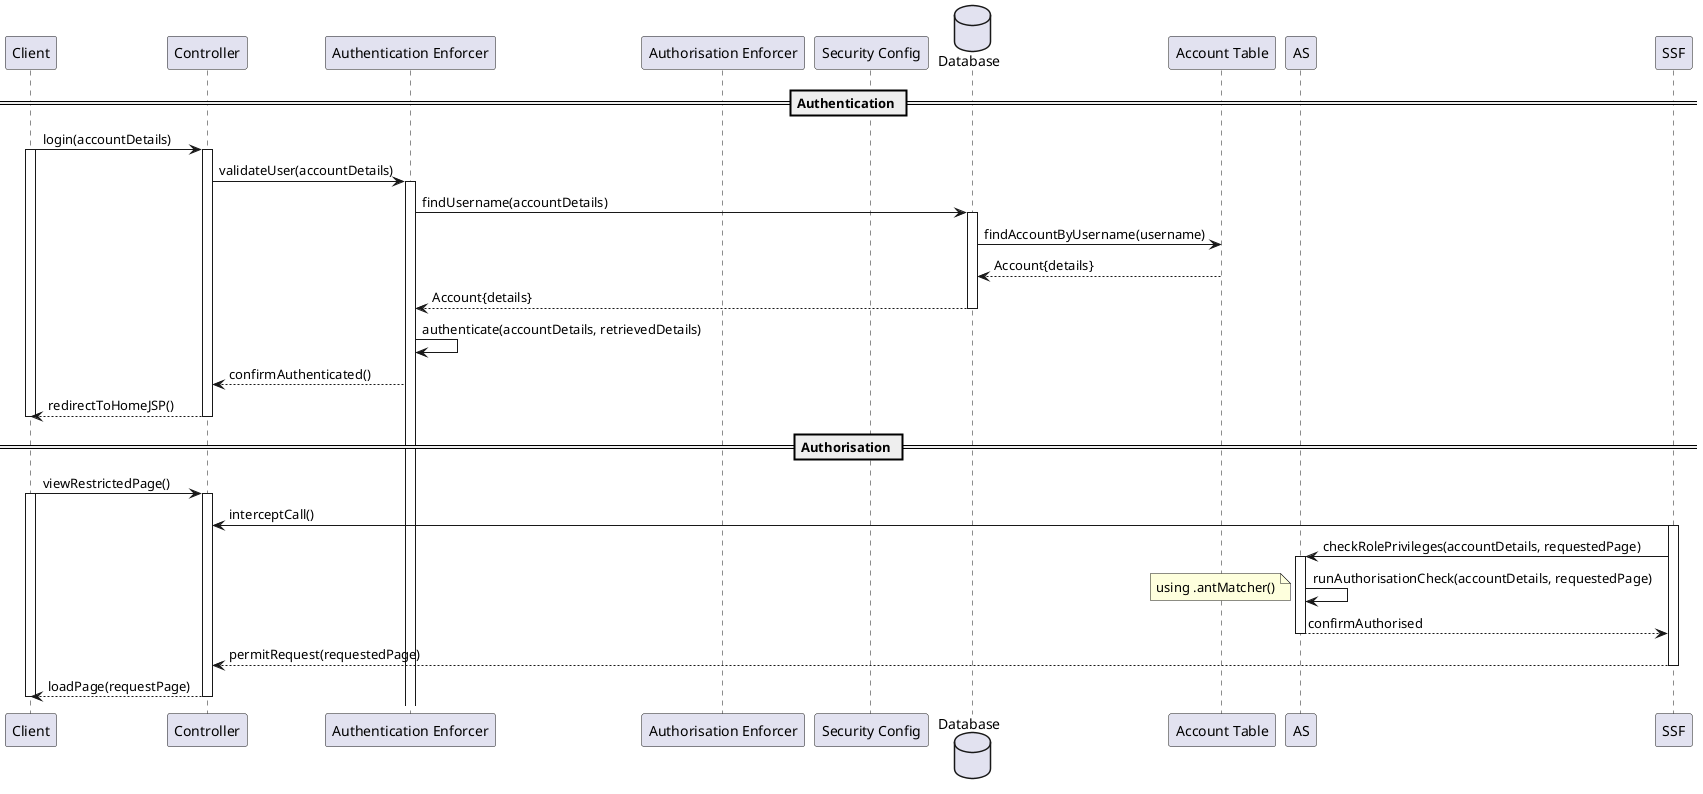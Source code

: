 @startuml
'https://plantuml.com/sequence-diagram

skinparam linetype polyline

participant "Client" as Client
participant "Controller" as Controller
participant "Authentication Enforcer" as AEE
participant "Authorisation Enforcer" as AOE
participant "Security Config" as SC
database "Database" as DB
participant "Account Table" as AT

== Authentication ==
Client -> Controller: login(accountDetails)
Activate Client
Activate Controller
Controller -> AEE: validateUser(accountDetails)
Activate AEE
AEE -> DB: findUsername(accountDetails)
Activate DB
DB -> AT: findAccountByUsername(username)
AT --> DB: Account{details}
DB --> AEE: Account{details}
Deactivate DB
AEE -> AEE: authenticate(accountDetails, retrievedDetails)
AEE --> Controller: confirmAuthenticated()
Deactivate AS
Controller --> Client: redirectToHomeJSP()
Deactivate AS
Deactivate Controller
Deactivate Client

== Authorisation ==
Client -> Controller: viewRestrictedPage()
Activate Client
Activate Controller
SSF -> Controller: interceptCall()
Activate SSF
SSF -> AS: checkRolePrivileges(accountDetails, requestedPage)
Activate AS
AS -> AS: runAuthorisationCheck(accountDetails, requestedPage)
note left: using .antMatcher()
AS --> SSF: confirmAuthorised
Deactivate AS
SSF --> Controller: permitRequest(requestedPage)
Deactivate SSF
Controller --> Client: loadPage(requestPage)
Deactivate Controller
Deactivate Client
@enduml